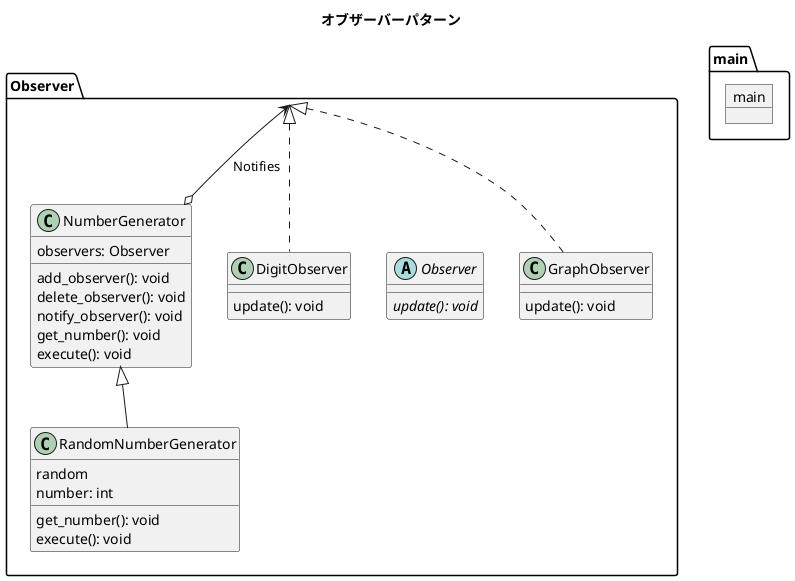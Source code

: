 @startuml

title オブザーバーパターン

package main {
    object main {
    }
}

package Observer {

    abstract Observer {
        {abstract} update(): void
    }

    ' 値が変更される人。変更されたことをObserverに伝える
    class NumberGenerator {
        observers: Observer
        add_observer(): void
        delete_observer(): void
        notify_observer(): void
        get_number(): void
        execute(): void
    }

    class RandomNumberGenerator {
        random
        number: int
        get_number(): void
        execute(): void
    }

    class DigitObserver {
        update(): void
    }

    class GraphObserver {
        update(): void
    }

}

    NumberGenerator o-right-> Observer : Notifies
    RandomNumberGenerator -up-|> NumberGenerator
    DigitObserver .up.|> Observer
    GraphObserver .up.|> Observer

@enduml